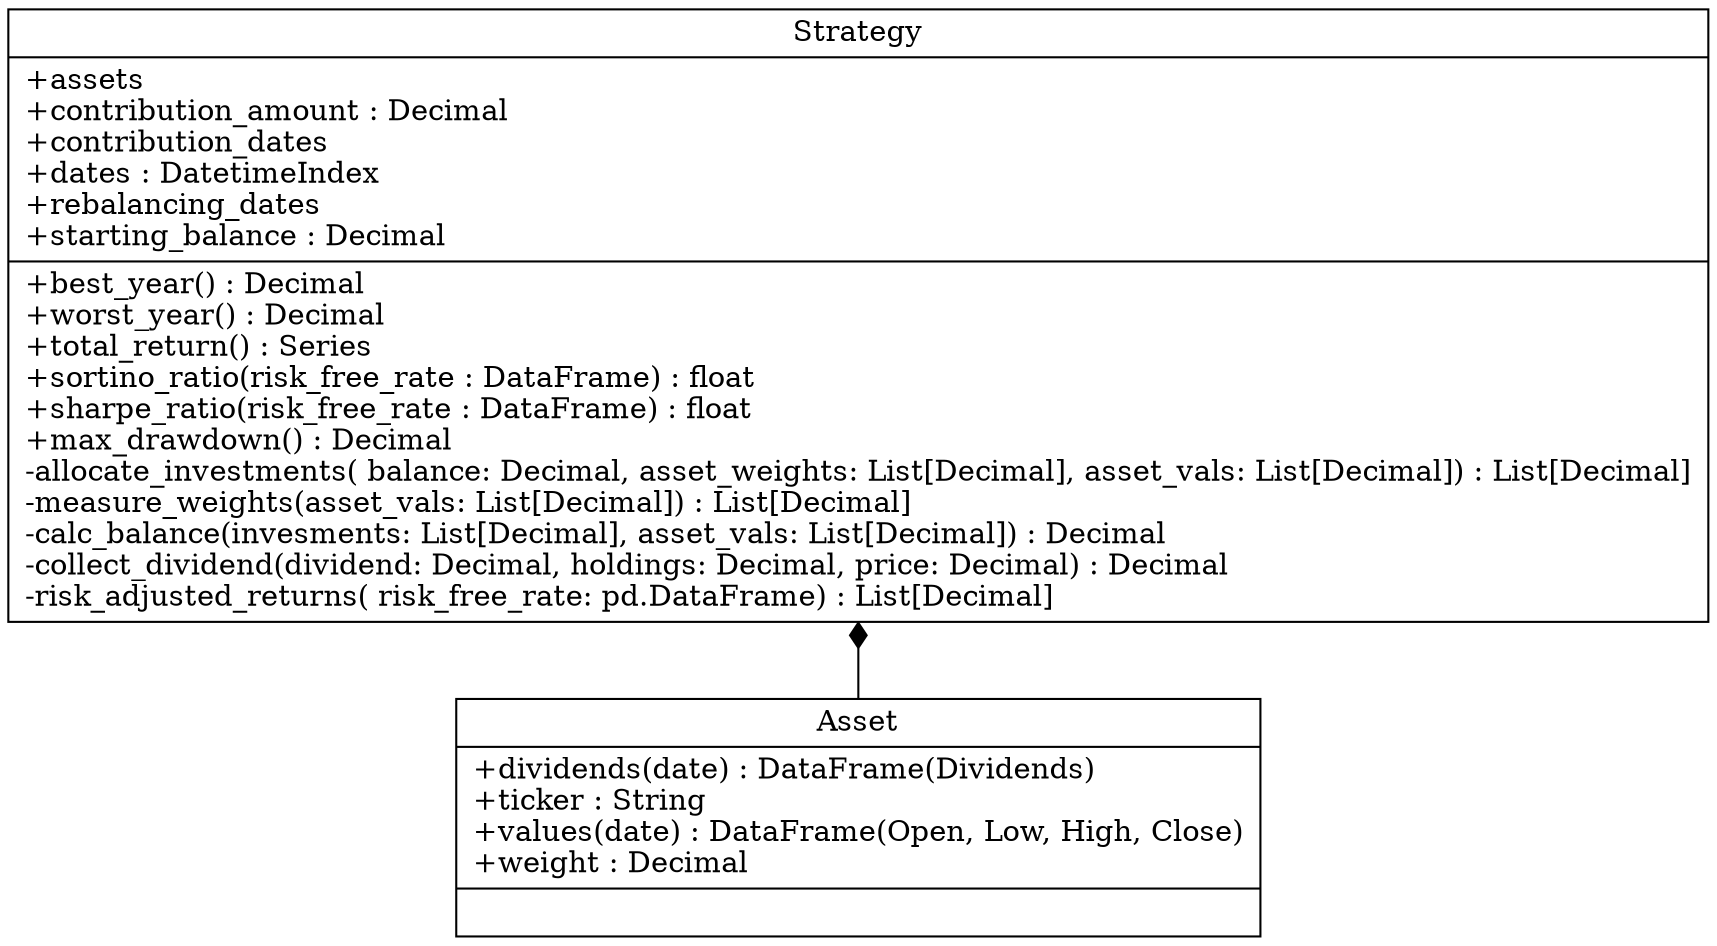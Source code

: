 digraph "classes" {
charset="utf-8"
rankdir=BT
"0" [label="{Asset|+dividends(date) : DataFrame(Dividends)\l+ticker : String\l+values(date) : DataFrame(Open, Low, High, Close)\l+weight : Decimal\l|}", shape="record"];
"1" [label="{Strategy|+assets\l+contribution_amount : Decimal\l+contribution_dates\l+dates : DatetimeIndex\l+rebalancing_dates\l+starting_balance : Decimal\l|+best_year() : Decimal\l+worst_year() : Decimal\l+total_return() : Series\l+sortino_ratio(risk_free_rate : DataFrame) : float\l+sharpe_ratio(risk_free_rate : DataFrame) : float\l+max_drawdown() : Decimal\l-allocate_investments(
    balance: Decimal, asset_weights: List[Decimal], asset_vals: List[Decimal]) : List[Decimal]\l-measure_weights(asset_vals: List[Decimal]) : List[Decimal]\l-calc_balance(invesments: List[Decimal], asset_vals: List[Decimal]) : Decimal\l-collect_dividend(dividend: Decimal, holdings: Decimal, price: Decimal) : Decimal\l-risk_adjusted_returns(
    risk_free_rate: pd.DataFrame
) : List[Decimal]\l}", shape="record"];
"0" -> "1" [arrowhead="diamond", arrowtail="none", style="solid"];

}
